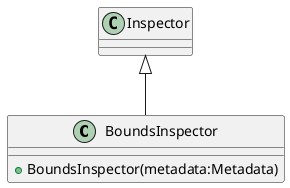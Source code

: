 @startuml
class BoundsInspector {
    + BoundsInspector(metadata:Metadata)
}
Inspector <|-- BoundsInspector
@enduml
